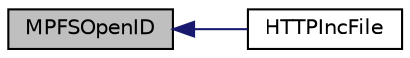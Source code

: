 digraph "MPFSOpenID"
{
  edge [fontname="Helvetica",fontsize="10",labelfontname="Helvetica",labelfontsize="10"];
  node [fontname="Helvetica",fontsize="10",shape=record];
  rankdir="LR";
  Node1 [label="MPFSOpenID",height=0.2,width=0.4,color="black", fillcolor="grey75", style="filled", fontcolor="black"];
  Node1 -> Node2 [dir="back",color="midnightblue",fontsize="10",style="solid",fontname="Helvetica"];
  Node2 [label="HTTPIncFile",height=0.2,width=0.4,color="black", fillcolor="white", style="filled",URL="$_h_t_t_p2_8c.html#a84ac1770d087ee81a24b9793b0f9ebac"];
}
